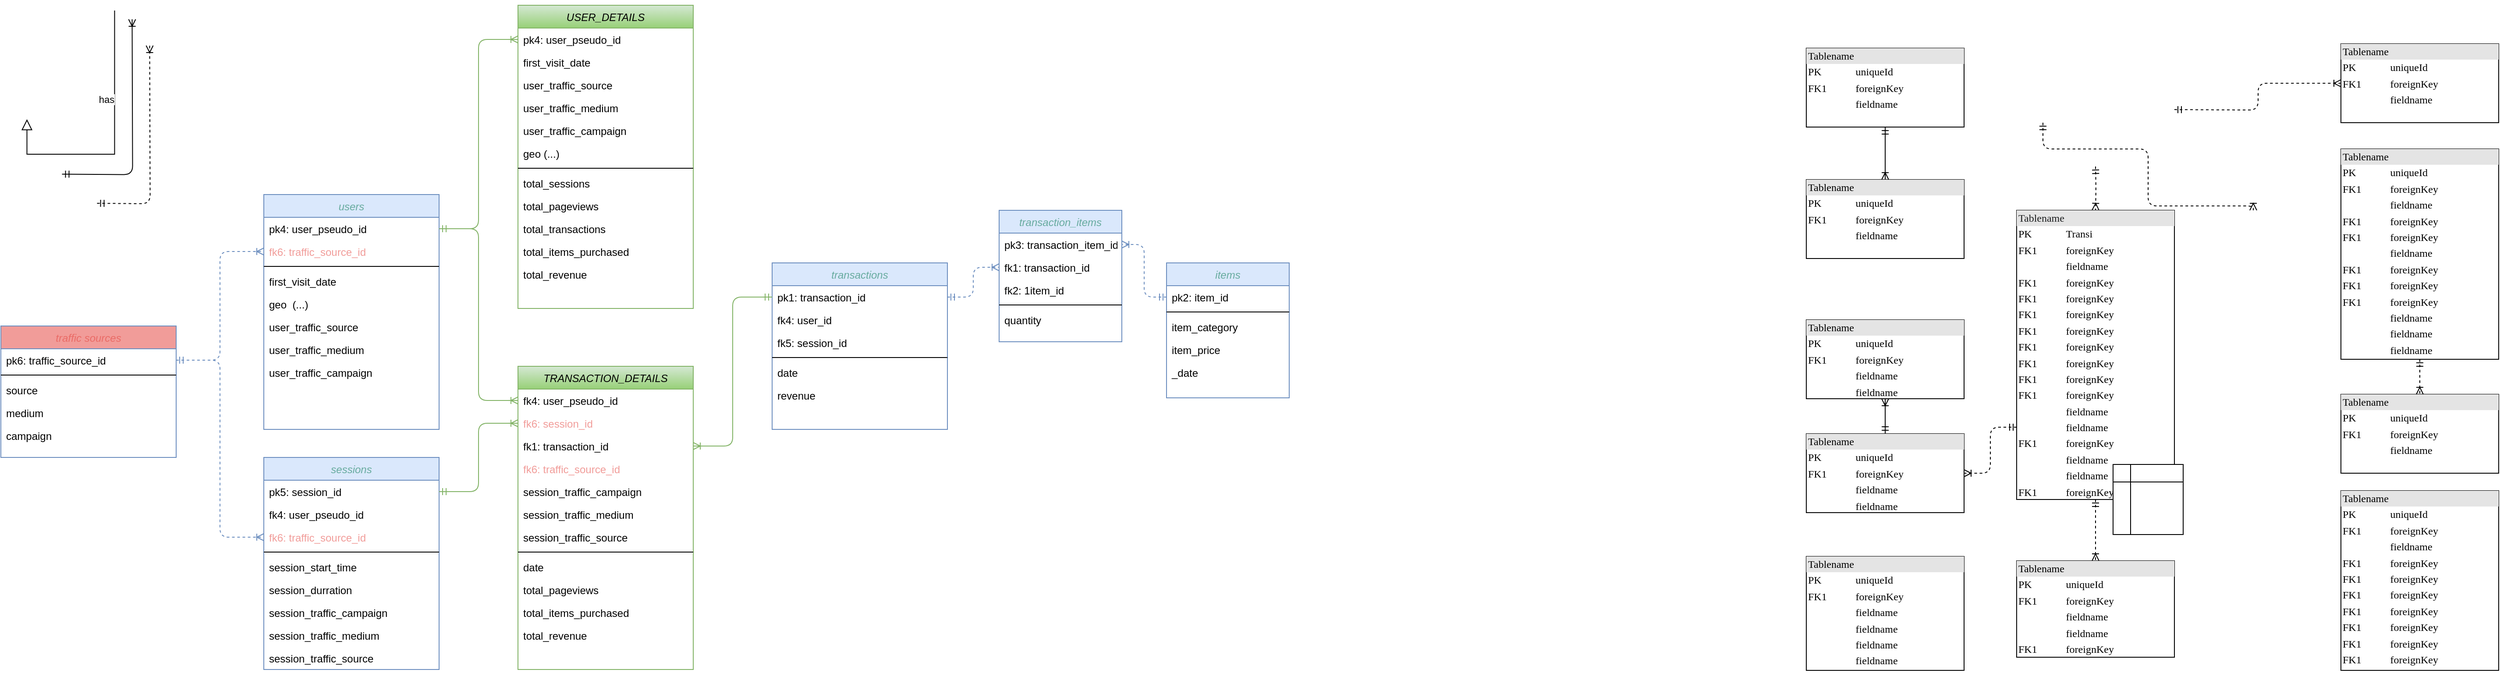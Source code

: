 <mxfile version="22.1.21" type="device">
  <diagram name="Page-1" id="2ca16b54-16f6-2749-3443-fa8db7711227">
    <mxGraphModel dx="3686" dy="1396" grid="1" gridSize="10" guides="1" tooltips="1" connect="1" arrows="1" fold="1" page="1" pageScale="1" pageWidth="1100" pageHeight="850" background="none" math="0" shadow="0">
      <root>
        <mxCell id="0" />
        <mxCell id="1" parent="0" />
        <mxCell id="2ed32ef02a7f4228-1" value="&lt;div style=&quot;box-sizing:border-box;width:100%;background:#e4e4e4;padding:2px;&quot;&gt;Tablename&lt;/div&gt;&lt;table style=&quot;width:100%;font-size:1em;&quot; cellpadding=&quot;2&quot; cellspacing=&quot;0&quot;&gt;&lt;tr&gt;&lt;td&gt;PK&lt;/td&gt;&lt;td&gt;uniqueId&lt;/td&gt;&lt;/tr&gt;&lt;tr&gt;&lt;td&gt;FK1&lt;/td&gt;&lt;td&gt;foreignKey&lt;/td&gt;&lt;/tr&gt;&lt;tr&gt;&lt;td&gt;&lt;/td&gt;&lt;td&gt;fieldname&lt;/td&gt;&lt;/tr&gt;&lt;/table&gt;" style="verticalAlign=top;align=left;overflow=fill;html=1;rounded=0;shadow=0;comic=0;labelBackgroundColor=none;strokeWidth=1;fontFamily=Verdana;fontSize=12" parent="1" vertex="1">
          <mxGeometry x="220" y="95" width="180" height="90" as="geometry" />
        </mxCell>
        <mxCell id="2ed32ef02a7f4228-18" style="edgeStyle=orthogonalEdgeStyle;html=1;entryX=0.5;entryY=0;dashed=1;labelBackgroundColor=none;startArrow=ERmandOne;endArrow=ERoneToMany;fontFamily=Verdana;fontSize=12;align=left;" parent="1" target="2ed32ef02a7f4228-8" edge="1">
          <mxGeometry relative="1" as="geometry">
            <mxPoint x="550" y="230" as="sourcePoint" />
          </mxGeometry>
        </mxCell>
        <mxCell id="2ed32ef02a7f4228-19" style="edgeStyle=orthogonalEdgeStyle;html=1;dashed=1;labelBackgroundColor=none;startArrow=ERmandOne;endArrow=ERoneToMany;fontFamily=Verdana;fontSize=12;align=left;entryX=0;entryY=0.5;" parent="1" edge="1">
          <mxGeometry relative="1" as="geometry">
            <Array as="points">
              <mxPoint x="490" y="210" />
              <mxPoint x="610" y="210" />
              <mxPoint x="610" y="275" />
            </Array>
            <mxPoint x="490.0" y="180" as="sourcePoint" />
            <mxPoint x="730" y="280" as="targetPoint" />
          </mxGeometry>
        </mxCell>
        <mxCell id="2ed32ef02a7f4228-20" style="edgeStyle=orthogonalEdgeStyle;html=1;dashed=1;labelBackgroundColor=none;startArrow=ERmandOne;endArrow=ERoneToMany;fontFamily=Verdana;fontSize=12;align=left;" parent="1" target="2ed32ef02a7f4228-11" edge="1">
          <mxGeometry relative="1" as="geometry">
            <mxPoint x="640" y="165.059" as="sourcePoint" />
          </mxGeometry>
        </mxCell>
        <mxCell id="2ed32ef02a7f4228-16" style="edgeStyle=orthogonalEdgeStyle;html=1;labelBackgroundColor=none;startArrow=ERmandOne;endArrow=ERoneToMany;fontFamily=Verdana;fontSize=12;align=left;" parent="1" source="2ed32ef02a7f4228-3" target="2ed32ef02a7f4228-4" edge="1">
          <mxGeometry relative="1" as="geometry" />
        </mxCell>
        <mxCell id="2ed32ef02a7f4228-22" style="edgeStyle=orthogonalEdgeStyle;html=1;exitX=0;exitY=0.75;entryX=1;entryY=0.5;dashed=1;labelBackgroundColor=none;startArrow=ERmandOne;endArrow=ERoneToMany;fontFamily=Verdana;fontSize=12;align=left;" parent="1" source="2ed32ef02a7f4228-8" target="2ed32ef02a7f4228-3" edge="1">
          <mxGeometry relative="1" as="geometry" />
        </mxCell>
        <mxCell id="2ed32ef02a7f4228-3" value="&lt;div style=&quot;box-sizing: border-box ; width: 100% ; background: #e4e4e4 ; padding: 2px&quot;&gt;Tablename&lt;/div&gt;&lt;table style=&quot;width: 100% ; font-size: 1em&quot; cellpadding=&quot;2&quot; cellspacing=&quot;0&quot;&gt;&lt;tbody&gt;&lt;tr&gt;&lt;td&gt;PK&lt;/td&gt;&lt;td&gt;uniqueId&lt;/td&gt;&lt;/tr&gt;&lt;tr&gt;&lt;td&gt;FK1&lt;/td&gt;&lt;td&gt;foreignKey&lt;/td&gt;&lt;/tr&gt;&lt;tr&gt;&lt;td&gt;&lt;/td&gt;&lt;td&gt;fieldname&lt;/td&gt;&lt;/tr&gt;&lt;tr&gt;&lt;td&gt;&lt;br&gt;&lt;/td&gt;&lt;td&gt;fieldname&lt;br&gt;&lt;/td&gt;&lt;/tr&gt;&lt;/tbody&gt;&lt;/table&gt;" style="verticalAlign=top;align=left;overflow=fill;html=1;rounded=0;shadow=0;comic=0;labelBackgroundColor=none;strokeWidth=1;fontFamily=Verdana;fontSize=12" parent="1" vertex="1">
          <mxGeometry x="220" y="535" width="180" height="90" as="geometry" />
        </mxCell>
        <mxCell id="2ed32ef02a7f4228-4" value="&lt;div style=&quot;box-sizing: border-box ; width: 100% ; background: #e4e4e4 ; padding: 2px&quot;&gt;Tablename&lt;/div&gt;&lt;table style=&quot;width: 100% ; font-size: 1em&quot; cellpadding=&quot;2&quot; cellspacing=&quot;0&quot;&gt;&lt;tbody&gt;&lt;tr&gt;&lt;td&gt;PK&lt;/td&gt;&lt;td&gt;uniqueId&lt;/td&gt;&lt;/tr&gt;&lt;tr&gt;&lt;td&gt;FK1&lt;/td&gt;&lt;td&gt;foreignKey&lt;/td&gt;&lt;/tr&gt;&lt;tr&gt;&lt;td&gt;&lt;/td&gt;&lt;td&gt;fieldname&lt;/td&gt;&lt;/tr&gt;&lt;tr&gt;&lt;td&gt;&lt;br&gt;&lt;/td&gt;&lt;td&gt;fieldname&lt;br&gt;&lt;/td&gt;&lt;/tr&gt;&lt;/tbody&gt;&lt;/table&gt;" style="verticalAlign=top;align=left;overflow=fill;html=1;rounded=0;shadow=0;comic=0;labelBackgroundColor=none;strokeWidth=1;fontFamily=Verdana;fontSize=12" parent="1" vertex="1">
          <mxGeometry x="220" y="405" width="180" height="90" as="geometry" />
        </mxCell>
        <mxCell id="2ed32ef02a7f4228-15" style="edgeStyle=orthogonalEdgeStyle;html=1;labelBackgroundColor=none;startArrow=ERmandOne;endArrow=ERoneToMany;fontFamily=Verdana;fontSize=12;align=left;" parent="1" edge="1">
          <mxGeometry relative="1" as="geometry">
            <mxPoint x="-1770.25" y="238.75" as="sourcePoint" />
            <mxPoint x="-1690.25" y="62" as="targetPoint" />
          </mxGeometry>
        </mxCell>
        <mxCell id="2ed32ef02a7f4228-5" value="&lt;div style=&quot;box-sizing:border-box;width:100%;background:#e4e4e4;padding:2px;&quot;&gt;Tablename&lt;/div&gt;&lt;table style=&quot;width:100%;font-size:1em;&quot; cellpadding=&quot;2&quot; cellspacing=&quot;0&quot;&gt;&lt;tr&gt;&lt;td&gt;PK&lt;/td&gt;&lt;td&gt;uniqueId&lt;/td&gt;&lt;/tr&gt;&lt;tr&gt;&lt;td&gt;FK1&lt;/td&gt;&lt;td&gt;foreignKey&lt;/td&gt;&lt;/tr&gt;&lt;tr&gt;&lt;td&gt;&lt;/td&gt;&lt;td&gt;fieldname&lt;/td&gt;&lt;/tr&gt;&lt;/table&gt;" style="verticalAlign=top;align=left;overflow=fill;html=1;rounded=0;shadow=0;comic=0;labelBackgroundColor=none;strokeWidth=1;fontFamily=Verdana;fontSize=12" parent="1" vertex="1">
          <mxGeometry x="220" y="245" width="180" height="90" as="geometry" />
        </mxCell>
        <mxCell id="2ed32ef02a7f4228-6" value="&lt;div style=&quot;box-sizing: border-box ; width: 100% ; background: #e4e4e4 ; padding: 2px&quot;&gt;Tablename&lt;/div&gt;&lt;table style=&quot;width: 100% ; font-size: 1em&quot; cellpadding=&quot;2&quot; cellspacing=&quot;0&quot;&gt;&lt;tbody&gt;&lt;tr&gt;&lt;td&gt;PK&lt;/td&gt;&lt;td&gt;uniqueId&lt;/td&gt;&lt;/tr&gt;&lt;tr&gt;&lt;td&gt;FK1&lt;/td&gt;&lt;td&gt;foreignKey&lt;/td&gt;&lt;/tr&gt;&lt;tr&gt;&lt;td&gt;&lt;/td&gt;&lt;td&gt;fieldname&lt;/td&gt;&lt;/tr&gt;&lt;tr&gt;&lt;td&gt;FK1&lt;br&gt;&lt;/td&gt;&lt;td&gt;foreignKey&lt;br&gt;&lt;/td&gt;&lt;/tr&gt;&lt;tr&gt;&lt;td&gt;FK1&lt;br&gt;&lt;/td&gt;&lt;td&gt;foreignKey&lt;br&gt;&lt;/td&gt;&lt;/tr&gt;&lt;tr&gt;&lt;td&gt;FK1&lt;br&gt;&lt;/td&gt;&lt;td&gt;foreignKey&lt;br&gt;&lt;/td&gt;&lt;/tr&gt;&lt;tr&gt;&lt;td&gt;FK1&lt;br&gt;&lt;/td&gt;&lt;td&gt;foreignKey&lt;br&gt;&lt;/td&gt;&lt;/tr&gt;&lt;tr&gt;&lt;td&gt;FK1&lt;br&gt;&lt;/td&gt;&lt;td&gt;foreignKey&lt;br&gt;&lt;/td&gt;&lt;/tr&gt;&lt;tr&gt;&lt;td&gt;FK1&lt;br&gt;&lt;/td&gt;&lt;td&gt;foreignKey&lt;br&gt;&lt;/td&gt;&lt;/tr&gt;&lt;tr&gt;&lt;td&gt;FK1&lt;br&gt;&lt;/td&gt;&lt;td&gt;foreignKey&lt;br&gt;&lt;/td&gt;&lt;/tr&gt;&lt;/tbody&gt;&lt;/table&gt;" style="verticalAlign=top;align=left;overflow=fill;html=1;rounded=0;shadow=0;comic=0;labelBackgroundColor=none;strokeWidth=1;fontFamily=Verdana;fontSize=12" parent="1" vertex="1">
          <mxGeometry x="830" y="600" width="180" height="205" as="geometry" />
        </mxCell>
        <mxCell id="2ed32ef02a7f4228-7" value="&lt;div style=&quot;box-sizing: border-box ; width: 100% ; background: #e4e4e4 ; padding: 2px&quot;&gt;Tablename&lt;/div&gt;&lt;table style=&quot;width: 100% ; font-size: 1em&quot; cellpadding=&quot;2&quot; cellspacing=&quot;0&quot;&gt;&lt;tbody&gt;&lt;tr&gt;&lt;td&gt;PK&lt;/td&gt;&lt;td&gt;uniqueId&lt;/td&gt;&lt;/tr&gt;&lt;tr&gt;&lt;td&gt;FK1&lt;/td&gt;&lt;td&gt;foreignKey&lt;/td&gt;&lt;/tr&gt;&lt;tr&gt;&lt;td&gt;&lt;/td&gt;&lt;td&gt;fieldname&lt;/td&gt;&lt;/tr&gt;&lt;tr&gt;&lt;td&gt;&lt;br&gt;&lt;/td&gt;&lt;td&gt;fieldname&lt;br&gt;&lt;/td&gt;&lt;/tr&gt;&lt;tr&gt;&lt;td&gt;FK1&lt;br&gt;&lt;/td&gt;&lt;td&gt;foreignKey&lt;br&gt;&lt;/td&gt;&lt;/tr&gt;&lt;/tbody&gt;&lt;/table&gt;" style="verticalAlign=top;align=left;overflow=fill;html=1;rounded=0;shadow=0;comic=0;labelBackgroundColor=none;strokeWidth=1;fontFamily=Verdana;fontSize=12" parent="1" vertex="1">
          <mxGeometry x="460" y="680" width="180" height="110" as="geometry" />
        </mxCell>
        <mxCell id="2ed32ef02a7f4228-17" style="edgeStyle=orthogonalEdgeStyle;html=1;entryX=0.5;entryY=0;labelBackgroundColor=none;startArrow=ERmandOne;endArrow=ERoneToMany;fontFamily=Verdana;fontSize=12;align=left;dashed=1;" parent="1" source="2ed32ef02a7f4228-8" target="2ed32ef02a7f4228-7" edge="1">
          <mxGeometry relative="1" as="geometry" />
        </mxCell>
        <mxCell id="2ed32ef02a7f4228-8" value="&lt;div style=&quot;box-sizing: border-box ; width: 100% ; background: #e4e4e4 ; padding: 2px&quot;&gt;&lt;font color=&quot;#1b1d1e&quot;&gt;Tablename&lt;/font&gt;&lt;/div&gt;&lt;table style=&quot;width: 100% ; font-size: 1em&quot; cellpadding=&quot;2&quot; cellspacing=&quot;0&quot;&gt;&lt;tbody&gt;&lt;tr&gt;&lt;td&gt;PK&lt;/td&gt;&lt;td&gt;Transi&lt;/td&gt;&lt;/tr&gt;&lt;tr&gt;&lt;td&gt;FK1&lt;/td&gt;&lt;td&gt;foreignKey&lt;/td&gt;&lt;/tr&gt;&lt;tr&gt;&lt;td&gt;&lt;/td&gt;&lt;td&gt;fieldname&lt;/td&gt;&lt;/tr&gt;&lt;tr&gt;&lt;td&gt;FK1&lt;br&gt;&lt;/td&gt;&lt;td&gt;foreignKey&lt;br&gt;&lt;/td&gt;&lt;/tr&gt;&lt;tr&gt;&lt;td&gt;FK1&lt;br&gt;&lt;/td&gt;&lt;td&gt;foreignKey&lt;br&gt;&lt;/td&gt;&lt;/tr&gt;&lt;tr&gt;&lt;td&gt;FK1&lt;br&gt;&lt;/td&gt;&lt;td&gt;foreignKey&lt;br&gt;&lt;/td&gt;&lt;/tr&gt;&lt;tr&gt;&lt;td&gt;FK1&lt;br&gt;&lt;/td&gt;&lt;td&gt;foreignKey&lt;br&gt;&lt;/td&gt;&lt;/tr&gt;&lt;tr&gt;&lt;td&gt;FK1&lt;br&gt;&lt;/td&gt;&lt;td&gt;foreignKey&lt;br&gt;&lt;/td&gt;&lt;/tr&gt;&lt;tr&gt;&lt;td&gt;FK1&lt;br&gt;&lt;/td&gt;&lt;td&gt;foreignKey&lt;br&gt;&lt;/td&gt;&lt;/tr&gt;&lt;tr&gt;&lt;td&gt;FK1&lt;br&gt;&lt;/td&gt;&lt;td&gt;foreignKey&lt;br&gt;&lt;/td&gt;&lt;/tr&gt;&lt;tr&gt;&lt;td&gt;FK1&lt;br&gt;&lt;/td&gt;&lt;td&gt;foreignKey&lt;br&gt;&lt;/td&gt;&lt;/tr&gt;&lt;tr&gt;&lt;td&gt;&lt;br&gt;&lt;/td&gt;&lt;td&gt;fieldname&lt;br&gt;&lt;/td&gt;&lt;/tr&gt;&lt;tr&gt;&lt;td&gt;&lt;br&gt;&lt;/td&gt;&lt;td&gt;fieldname&lt;br&gt;&lt;/td&gt;&lt;/tr&gt;&lt;tr&gt;&lt;td&gt;FK1&lt;br&gt;&lt;/td&gt;&lt;td&gt;foreignKey&lt;br&gt;&lt;/td&gt;&lt;/tr&gt;&lt;tr&gt;&lt;td&gt;&lt;br&gt;&lt;/td&gt;&lt;td&gt;fieldname&lt;br&gt;&lt;/td&gt;&lt;/tr&gt;&lt;tr&gt;&lt;td&gt;&lt;br&gt;&lt;/td&gt;&lt;td&gt;fieldname&lt;br&gt;&lt;/td&gt;&lt;/tr&gt;&lt;tr&gt;&lt;td&gt;FK1&lt;br&gt;&lt;/td&gt;&lt;td&gt;foreignKey&lt;br&gt;&lt;/td&gt;&lt;/tr&gt;&lt;/tbody&gt;&lt;/table&gt;" style="verticalAlign=top;align=left;overflow=fill;html=1;rounded=0;shadow=0;comic=0;labelBackgroundColor=none;strokeWidth=1;fontFamily=Verdana;fontSize=12" parent="1" vertex="1">
          <mxGeometry x="460" y="280" width="180" height="330" as="geometry" />
        </mxCell>
        <mxCell id="2ed32ef02a7f4228-9" value="&lt;div style=&quot;box-sizing:border-box;width:100%;background:#e4e4e4;padding:2px;&quot;&gt;Tablename&lt;/div&gt;&lt;table style=&quot;width:100%;font-size:1em;&quot; cellpadding=&quot;2&quot; cellspacing=&quot;0&quot;&gt;&lt;tr&gt;&lt;td&gt;PK&lt;/td&gt;&lt;td&gt;uniqueId&lt;/td&gt;&lt;/tr&gt;&lt;tr&gt;&lt;td&gt;FK1&lt;/td&gt;&lt;td&gt;foreignKey&lt;/td&gt;&lt;/tr&gt;&lt;tr&gt;&lt;td&gt;&lt;/td&gt;&lt;td&gt;fieldname&lt;/td&gt;&lt;/tr&gt;&lt;/table&gt;" style="verticalAlign=top;align=left;overflow=fill;html=1;rounded=0;shadow=0;comic=0;labelBackgroundColor=none;strokeWidth=1;fontFamily=Verdana;fontSize=12" parent="1" vertex="1">
          <mxGeometry x="830" y="490" width="180" height="90" as="geometry" />
        </mxCell>
        <mxCell id="2ed32ef02a7f4228-21" style="edgeStyle=orthogonalEdgeStyle;html=1;entryX=0.5;entryY=0;dashed=1;labelBackgroundColor=none;startArrow=ERmandOne;endArrow=ERoneToMany;fontFamily=Verdana;fontSize=12;align=left;" parent="1" source="2ed32ef02a7f4228-10" target="2ed32ef02a7f4228-9" edge="1">
          <mxGeometry relative="1" as="geometry" />
        </mxCell>
        <mxCell id="2ed32ef02a7f4228-10" value="&lt;div style=&quot;box-sizing: border-box ; width: 100% ; background: #e4e4e4 ; padding: 2px&quot;&gt;Tablename&lt;/div&gt;&lt;table style=&quot;width: 100% ; font-size: 1em&quot; cellpadding=&quot;2&quot; cellspacing=&quot;0&quot;&gt;&lt;tbody&gt;&lt;tr&gt;&lt;td&gt;PK&lt;/td&gt;&lt;td&gt;uniqueId&lt;/td&gt;&lt;/tr&gt;&lt;tr&gt;&lt;td&gt;FK1&lt;/td&gt;&lt;td&gt;foreignKey&lt;/td&gt;&lt;/tr&gt;&lt;tr&gt;&lt;td&gt;&lt;/td&gt;&lt;td&gt;fieldname&lt;/td&gt;&lt;/tr&gt;&lt;tr&gt;&lt;td&gt;FK1&lt;br&gt;&lt;/td&gt;&lt;td&gt;foreignKey&lt;br&gt;&lt;/td&gt;&lt;/tr&gt;&lt;tr&gt;&lt;td&gt;FK1&lt;br&gt;&lt;/td&gt;&lt;td&gt;foreignKey&lt;br&gt;&lt;/td&gt;&lt;/tr&gt;&lt;tr&gt;&lt;td&gt;&lt;br&gt;&lt;/td&gt;&lt;td&gt;fieldname&lt;br&gt;&lt;/td&gt;&lt;/tr&gt;&lt;tr&gt;&lt;td&gt;FK1&lt;br&gt;&lt;/td&gt;&lt;td&gt;foreignKey&lt;br&gt;&lt;/td&gt;&lt;/tr&gt;&lt;tr&gt;&lt;td&gt;FK1&lt;br&gt;&lt;/td&gt;&lt;td&gt;foreignKey&lt;br&gt;&lt;/td&gt;&lt;/tr&gt;&lt;tr&gt;&lt;td&gt;FK1&lt;br&gt;&lt;/td&gt;&lt;td&gt;foreignKey&lt;br&gt;&lt;/td&gt;&lt;/tr&gt;&lt;tr&gt;&lt;td&gt;&lt;br&gt;&lt;/td&gt;&lt;td&gt;fieldname&lt;br&gt;&lt;/td&gt;&lt;/tr&gt;&lt;tr&gt;&lt;td&gt;&lt;br&gt;&lt;/td&gt;&lt;td&gt;fieldname&lt;br&gt;&lt;/td&gt;&lt;/tr&gt;&lt;tr&gt;&lt;td&gt;&lt;br&gt;&lt;/td&gt;&lt;td&gt;fieldname&lt;br&gt;&lt;/td&gt;&lt;/tr&gt;&lt;/tbody&gt;&lt;/table&gt;" style="verticalAlign=top;align=left;overflow=fill;html=1;rounded=0;shadow=0;comic=0;labelBackgroundColor=none;strokeWidth=1;fontFamily=Verdana;fontSize=12" parent="1" vertex="1">
          <mxGeometry x="830" y="210" width="180" height="240" as="geometry" />
        </mxCell>
        <mxCell id="2ed32ef02a7f4228-11" value="&lt;div style=&quot;box-sizing:border-box;width:100%;background:#e4e4e4;padding:2px;&quot;&gt;Tablename&lt;/div&gt;&lt;table style=&quot;width:100%;font-size:1em;&quot; cellpadding=&quot;2&quot; cellspacing=&quot;0&quot;&gt;&lt;tr&gt;&lt;td&gt;PK&lt;/td&gt;&lt;td&gt;uniqueId&lt;/td&gt;&lt;/tr&gt;&lt;tr&gt;&lt;td&gt;FK1&lt;/td&gt;&lt;td&gt;foreignKey&lt;/td&gt;&lt;/tr&gt;&lt;tr&gt;&lt;td&gt;&lt;/td&gt;&lt;td&gt;fieldname&lt;/td&gt;&lt;/tr&gt;&lt;/table&gt;" style="verticalAlign=top;align=left;overflow=fill;html=1;rounded=0;shadow=0;comic=0;labelBackgroundColor=none;strokeWidth=1;fontFamily=Verdana;fontSize=12" parent="1" vertex="1">
          <mxGeometry x="830" y="90" width="180" height="90" as="geometry" />
        </mxCell>
        <mxCell id="2ed32ef02a7f4228-12" value="&lt;div style=&quot;box-sizing: border-box ; width: 100% ; background: #e4e4e4 ; padding: 2px&quot;&gt;Tablename&lt;/div&gt;&lt;table style=&quot;width: 100% ; font-size: 1em&quot; cellpadding=&quot;2&quot; cellspacing=&quot;0&quot;&gt;&lt;tbody&gt;&lt;tr&gt;&lt;td&gt;PK&lt;/td&gt;&lt;td&gt;uniqueId&lt;/td&gt;&lt;/tr&gt;&lt;tr&gt;&lt;td&gt;FK1&lt;/td&gt;&lt;td&gt;foreignKey&lt;/td&gt;&lt;/tr&gt;&lt;tr&gt;&lt;td&gt;&lt;/td&gt;&lt;td&gt;fieldname&lt;/td&gt;&lt;/tr&gt;&lt;tr&gt;&lt;td&gt;&lt;br&gt;&lt;/td&gt;&lt;td&gt;fieldname&lt;br&gt;&lt;/td&gt;&lt;/tr&gt;&lt;tr&gt;&lt;td&gt;&lt;br&gt;&lt;/td&gt;&lt;td&gt;fieldname&lt;br&gt;&lt;/td&gt;&lt;/tr&gt;&lt;tr&gt;&lt;td&gt;&lt;br&gt;&lt;/td&gt;&lt;td&gt;fieldname&lt;br&gt;&lt;/td&gt;&lt;/tr&gt;&lt;/tbody&gt;&lt;/table&gt;" style="verticalAlign=top;align=left;overflow=fill;html=1;rounded=0;shadow=0;comic=0;labelBackgroundColor=none;strokeWidth=1;fontFamily=Verdana;fontSize=12" parent="1" vertex="1">
          <mxGeometry x="220" y="675" width="180" height="130" as="geometry" />
        </mxCell>
        <mxCell id="2ed32ef02a7f4228-13" value="" style="edgeStyle=orthogonalEdgeStyle;html=1;endArrow=ERoneToMany;startArrow=ERmandOne;labelBackgroundColor=none;fontFamily=Verdana;fontSize=12;align=left;exitX=0.5;exitY=1;entryX=0.5;entryY=0;" parent="1" source="2ed32ef02a7f4228-1" target="2ed32ef02a7f4228-5" edge="1">
          <mxGeometry width="100" height="100" relative="1" as="geometry">
            <mxPoint x="460" y="365" as="sourcePoint" />
            <mxPoint x="560" y="265" as="targetPoint" />
          </mxGeometry>
        </mxCell>
        <mxCell id="qNP00E87EEry-a0WRlY6-1" value="" style="shape=internalStorage;whiteSpace=wrap;html=1;backgroundOutline=1;" vertex="1" parent="1">
          <mxGeometry x="570" y="570" width="80" height="80" as="geometry" />
        </mxCell>
        <mxCell id="qNP00E87EEry-a0WRlY6-2" value="transactions" style="swimlane;fontStyle=2;align=center;verticalAlign=top;childLayout=stackLayout;horizontal=1;startSize=26;horizontalStack=0;resizeParent=1;resizeLast=0;collapsible=1;marginBottom=0;rounded=0;shadow=0;strokeWidth=1;fillColor=#dae8fc;strokeColor=#6c8ebf;fontColor=#67AB9F;" vertex="1" parent="1">
          <mxGeometry x="-960" y="340" width="200" height="190" as="geometry">
            <mxRectangle x="230" y="140" width="160" height="26" as="alternateBounds" />
          </mxGeometry>
        </mxCell>
        <mxCell id="qNP00E87EEry-a0WRlY6-3" value="pk1: transaction_id" style="text;align=left;verticalAlign=top;spacingLeft=4;spacingRight=4;overflow=hidden;rotatable=0;points=[[0,0.5],[1,0.5]];portConstraint=eastwest;" vertex="1" parent="qNP00E87EEry-a0WRlY6-2">
          <mxGeometry y="26" width="200" height="26" as="geometry" />
        </mxCell>
        <mxCell id="qNP00E87EEry-a0WRlY6-4" value="fk4: user_id" style="text;align=left;verticalAlign=top;spacingLeft=4;spacingRight=4;overflow=hidden;rotatable=0;points=[[0,0.5],[1,0.5]];portConstraint=eastwest;rounded=0;shadow=0;html=0;" vertex="1" parent="qNP00E87EEry-a0WRlY6-2">
          <mxGeometry y="52" width="200" height="26" as="geometry" />
        </mxCell>
        <mxCell id="qNP00E87EEry-a0WRlY6-12" value="fk5: session_id" style="text;align=left;verticalAlign=top;spacingLeft=4;spacingRight=4;overflow=hidden;rotatable=0;points=[[0,0.5],[1,0.5]];portConstraint=eastwest;rounded=0;shadow=0;html=0;" vertex="1" parent="qNP00E87EEry-a0WRlY6-2">
          <mxGeometry y="78" width="200" height="26" as="geometry" />
        </mxCell>
        <mxCell id="qNP00E87EEry-a0WRlY6-5" value="" style="line;html=1;strokeWidth=1;align=left;verticalAlign=middle;spacingTop=-1;spacingLeft=3;spacingRight=3;rotatable=0;labelPosition=right;points=[];portConstraint=eastwest;" vertex="1" parent="qNP00E87EEry-a0WRlY6-2">
          <mxGeometry y="104" width="200" height="8" as="geometry" />
        </mxCell>
        <mxCell id="qNP00E87EEry-a0WRlY6-6" value="date" style="text;align=left;verticalAlign=top;spacingLeft=4;spacingRight=4;overflow=hidden;rotatable=0;points=[[0,0.5],[1,0.5]];portConstraint=eastwest;" vertex="1" parent="qNP00E87EEry-a0WRlY6-2">
          <mxGeometry y="112" width="200" height="26" as="geometry" />
        </mxCell>
        <mxCell id="qNP00E87EEry-a0WRlY6-11" value="revenue" style="text;align=left;verticalAlign=top;spacingLeft=4;spacingRight=4;overflow=hidden;rotatable=0;points=[[0,0.5],[1,0.5]];portConstraint=eastwest;rounded=0;shadow=0;html=0;" vertex="1" parent="qNP00E87EEry-a0WRlY6-2">
          <mxGeometry y="138" width="200" height="26" as="geometry" />
        </mxCell>
        <mxCell id="qNP00E87EEry-a0WRlY6-13" value="items" style="swimlane;fontStyle=2;align=center;verticalAlign=top;childLayout=stackLayout;horizontal=1;startSize=26;horizontalStack=0;resizeParent=1;resizeLast=0;collapsible=1;marginBottom=0;rounded=0;shadow=0;strokeWidth=1;fillColor=#dae8fc;strokeColor=#6c8ebf;fontColor=#67AB9F;" vertex="1" parent="1">
          <mxGeometry x="-510" y="340" width="140" height="154" as="geometry">
            <mxRectangle x="230" y="140" width="160" height="26" as="alternateBounds" />
          </mxGeometry>
        </mxCell>
        <mxCell id="qNP00E87EEry-a0WRlY6-14" value="pk2: item_id" style="text;align=left;verticalAlign=top;spacingLeft=4;spacingRight=4;overflow=hidden;rotatable=0;points=[[0,0.5],[1,0.5]];portConstraint=eastwest;" vertex="1" parent="qNP00E87EEry-a0WRlY6-13">
          <mxGeometry y="26" width="140" height="26" as="geometry" />
        </mxCell>
        <mxCell id="qNP00E87EEry-a0WRlY6-17" value="" style="line;html=1;strokeWidth=1;align=left;verticalAlign=middle;spacingTop=-1;spacingLeft=3;spacingRight=3;rotatable=0;labelPosition=right;points=[];portConstraint=eastwest;" vertex="1" parent="qNP00E87EEry-a0WRlY6-13">
          <mxGeometry y="52" width="140" height="8" as="geometry" />
        </mxCell>
        <mxCell id="qNP00E87EEry-a0WRlY6-18" value="item_category" style="text;align=left;verticalAlign=top;spacingLeft=4;spacingRight=4;overflow=hidden;rotatable=0;points=[[0,0.5],[1,0.5]];portConstraint=eastwest;" vertex="1" parent="qNP00E87EEry-a0WRlY6-13">
          <mxGeometry y="60" width="140" height="26" as="geometry" />
        </mxCell>
        <mxCell id="qNP00E87EEry-a0WRlY6-19" value="item_price" style="text;align=left;verticalAlign=top;spacingLeft=4;spacingRight=4;overflow=hidden;rotatable=0;points=[[0,0.5],[1,0.5]];portConstraint=eastwest;rounded=0;shadow=0;html=0;" vertex="1" parent="qNP00E87EEry-a0WRlY6-13">
          <mxGeometry y="86" width="140" height="26" as="geometry" />
        </mxCell>
        <mxCell id="qNP00E87EEry-a0WRlY6-20" value="_date" style="text;align=left;verticalAlign=top;spacingLeft=4;spacingRight=4;overflow=hidden;rotatable=0;points=[[0,0.5],[1,0.5]];portConstraint=eastwest;rounded=0;shadow=0;html=0;" vertex="1" parent="qNP00E87EEry-a0WRlY6-13">
          <mxGeometry y="112" width="140" height="26" as="geometry" />
        </mxCell>
        <mxCell id="qNP00E87EEry-a0WRlY6-21" value="transaction_items" style="swimlane;fontStyle=2;align=center;verticalAlign=top;childLayout=stackLayout;horizontal=1;startSize=26;horizontalStack=0;resizeParent=1;resizeLast=0;collapsible=1;marginBottom=0;rounded=0;shadow=0;strokeWidth=1;fillColor=#dae8fc;strokeColor=#6c8ebf;fontColor=#67AB9F;" vertex="1" parent="1">
          <mxGeometry x="-701" y="280" width="140" height="150" as="geometry">
            <mxRectangle x="230" y="140" width="160" height="26" as="alternateBounds" />
          </mxGeometry>
        </mxCell>
        <mxCell id="qNP00E87EEry-a0WRlY6-22" value="pk3: transaction_item_id" style="text;align=left;verticalAlign=top;spacingLeft=4;spacingRight=4;overflow=hidden;rotatable=0;points=[[0,0.5],[1,0.5]];portConstraint=eastwest;" vertex="1" parent="qNP00E87EEry-a0WRlY6-21">
          <mxGeometry y="26" width="140" height="26" as="geometry" />
        </mxCell>
        <mxCell id="qNP00E87EEry-a0WRlY6-27" value="fk1: transaction_id" style="text;align=left;verticalAlign=top;spacingLeft=4;spacingRight=4;overflow=hidden;rotatable=0;points=[[0,0.5],[1,0.5]];portConstraint=eastwest;" vertex="1" parent="qNP00E87EEry-a0WRlY6-21">
          <mxGeometry y="52" width="140" height="26" as="geometry" />
        </mxCell>
        <mxCell id="qNP00E87EEry-a0WRlY6-25" value="fk2: 1item_id" style="text;align=left;verticalAlign=top;spacingLeft=4;spacingRight=4;overflow=hidden;rotatable=0;points=[[0,0.5],[1,0.5]];portConstraint=eastwest;rounded=0;shadow=0;html=0;" vertex="1" parent="qNP00E87EEry-a0WRlY6-21">
          <mxGeometry y="78" width="140" height="26" as="geometry" />
        </mxCell>
        <mxCell id="qNP00E87EEry-a0WRlY6-23" value="" style="line;html=1;strokeWidth=1;align=left;verticalAlign=middle;spacingTop=-1;spacingLeft=3;spacingRight=3;rotatable=0;labelPosition=right;points=[];portConstraint=eastwest;" vertex="1" parent="qNP00E87EEry-a0WRlY6-21">
          <mxGeometry y="104" width="140" height="8" as="geometry" />
        </mxCell>
        <mxCell id="qNP00E87EEry-a0WRlY6-26" value="quantity" style="text;align=left;verticalAlign=top;spacingLeft=4;spacingRight=4;overflow=hidden;rotatable=0;points=[[0,0.5],[1,0.5]];portConstraint=eastwest;rounded=0;shadow=0;html=0;" vertex="1" parent="qNP00E87EEry-a0WRlY6-21">
          <mxGeometry y="112" width="140" height="26" as="geometry" />
        </mxCell>
        <mxCell id="qNP00E87EEry-a0WRlY6-28" value="sessions" style="swimlane;fontStyle=2;align=center;verticalAlign=top;childLayout=stackLayout;horizontal=1;startSize=26;horizontalStack=0;resizeParent=1;resizeLast=0;collapsible=1;marginBottom=0;rounded=0;shadow=0;strokeWidth=1;fillColor=#dae8fc;strokeColor=#6c8ebf;fontColor=#67AB9F;" vertex="1" parent="1">
          <mxGeometry x="-1540" y="562" width="200" height="242" as="geometry">
            <mxRectangle x="230" y="140" width="160" height="26" as="alternateBounds" />
          </mxGeometry>
        </mxCell>
        <mxCell id="qNP00E87EEry-a0WRlY6-29" value="pk5: session_id" style="text;align=left;verticalAlign=top;spacingLeft=4;spacingRight=4;overflow=hidden;rotatable=0;points=[[0,0.5],[1,0.5]];portConstraint=eastwest;" vertex="1" parent="qNP00E87EEry-a0WRlY6-28">
          <mxGeometry y="26" width="200" height="26" as="geometry" />
        </mxCell>
        <mxCell id="qNP00E87EEry-a0WRlY6-31" value="fk4: user_pseudo_id" style="text;align=left;verticalAlign=top;spacingLeft=4;spacingRight=4;overflow=hidden;rotatable=0;points=[[0,0.5],[1,0.5]];portConstraint=eastwest;" vertex="1" parent="qNP00E87EEry-a0WRlY6-28">
          <mxGeometry y="52" width="200" height="26" as="geometry" />
        </mxCell>
        <mxCell id="qNP00E87EEry-a0WRlY6-94" value="fk6: traffic_source_id" style="text;align=left;verticalAlign=top;spacingLeft=4;spacingRight=4;overflow=hidden;rotatable=0;points=[[0,0.5],[1,0.5]];portConstraint=eastwest;fontColor=#F19C99;" vertex="1" parent="qNP00E87EEry-a0WRlY6-28">
          <mxGeometry y="78" width="200" height="26" as="geometry" />
        </mxCell>
        <mxCell id="qNP00E87EEry-a0WRlY6-30" value="" style="line;html=1;strokeWidth=1;align=left;verticalAlign=middle;spacingTop=-1;spacingLeft=3;spacingRight=3;rotatable=0;labelPosition=right;points=[];portConstraint=eastwest;" vertex="1" parent="qNP00E87EEry-a0WRlY6-28">
          <mxGeometry y="104" width="200" height="8" as="geometry" />
        </mxCell>
        <mxCell id="qNP00E87EEry-a0WRlY6-32" value="session_start_time" style="text;align=left;verticalAlign=top;spacingLeft=4;spacingRight=4;overflow=hidden;rotatable=0;points=[[0,0.5],[1,0.5]];portConstraint=eastwest;rounded=0;shadow=0;html=0;" vertex="1" parent="qNP00E87EEry-a0WRlY6-28">
          <mxGeometry y="112" width="200" height="26" as="geometry" />
        </mxCell>
        <mxCell id="qNP00E87EEry-a0WRlY6-43" value="session_durration" style="text;align=left;verticalAlign=top;spacingLeft=4;spacingRight=4;overflow=hidden;rotatable=0;points=[[0,0.5],[1,0.5]];portConstraint=eastwest;rounded=0;shadow=0;html=0;" vertex="1" parent="qNP00E87EEry-a0WRlY6-28">
          <mxGeometry y="138" width="200" height="26" as="geometry" />
        </mxCell>
        <mxCell id="qNP00E87EEry-a0WRlY6-91" value="session_traffic_campaign" style="text;align=left;verticalAlign=top;spacingLeft=4;spacingRight=4;overflow=hidden;rotatable=0;points=[[0,0.5],[1,0.5]];portConstraint=eastwest;rounded=0;shadow=0;html=0;" vertex="1" parent="qNP00E87EEry-a0WRlY6-28">
          <mxGeometry y="164" width="200" height="26" as="geometry" />
        </mxCell>
        <mxCell id="qNP00E87EEry-a0WRlY6-92" value="session_traffic_medium" style="text;align=left;verticalAlign=top;spacingLeft=4;spacingRight=4;overflow=hidden;rotatable=0;points=[[0,0.5],[1,0.5]];portConstraint=eastwest;rounded=0;shadow=0;html=0;" vertex="1" parent="qNP00E87EEry-a0WRlY6-28">
          <mxGeometry y="190" width="200" height="26" as="geometry" />
        </mxCell>
        <mxCell id="qNP00E87EEry-a0WRlY6-93" value="session_traffic_source" style="text;align=left;verticalAlign=top;spacingLeft=4;spacingRight=4;overflow=hidden;rotatable=0;points=[[0,0.5],[1,0.5]];portConstraint=eastwest;rounded=0;shadow=0;html=0;" vertex="1" parent="qNP00E87EEry-a0WRlY6-28">
          <mxGeometry y="216" width="200" height="26" as="geometry" />
        </mxCell>
        <mxCell id="qNP00E87EEry-a0WRlY6-34" value="users" style="swimlane;fontStyle=2;align=center;verticalAlign=top;childLayout=stackLayout;horizontal=1;startSize=26;horizontalStack=0;resizeParent=1;resizeLast=0;collapsible=1;marginBottom=0;rounded=0;shadow=0;strokeWidth=1;fillColor=#dae8fc;strokeColor=#6c8ebf;fontColor=#67AB9F;" vertex="1" parent="1">
          <mxGeometry x="-1540" y="262" width="200" height="268" as="geometry">
            <mxRectangle x="230" y="140" width="160" height="26" as="alternateBounds" />
          </mxGeometry>
        </mxCell>
        <mxCell id="qNP00E87EEry-a0WRlY6-35" value="pk4: user_pseudo_id" style="text;align=left;verticalAlign=top;spacingLeft=4;spacingRight=4;overflow=hidden;rotatable=0;points=[[0,0.5],[1,0.5]];portConstraint=eastwest;" vertex="1" parent="qNP00E87EEry-a0WRlY6-34">
          <mxGeometry y="26" width="200" height="26" as="geometry" />
        </mxCell>
        <mxCell id="qNP00E87EEry-a0WRlY6-56" value="fk6: traffic_source_id" style="text;align=left;verticalAlign=top;spacingLeft=4;spacingRight=4;overflow=hidden;rotatable=0;points=[[0,0.5],[1,0.5]];portConstraint=eastwest;fontColor=#F19C99;" vertex="1" parent="qNP00E87EEry-a0WRlY6-34">
          <mxGeometry y="52" width="200" height="26" as="geometry" />
        </mxCell>
        <mxCell id="qNP00E87EEry-a0WRlY6-36" value="" style="line;html=1;strokeWidth=1;align=left;verticalAlign=middle;spacingTop=-1;spacingLeft=3;spacingRight=3;rotatable=0;labelPosition=right;points=[];portConstraint=eastwest;" vertex="1" parent="qNP00E87EEry-a0WRlY6-34">
          <mxGeometry y="78" width="200" height="8" as="geometry" />
        </mxCell>
        <mxCell id="qNP00E87EEry-a0WRlY6-37" value="first_visit_date" style="text;align=left;verticalAlign=top;spacingLeft=4;spacingRight=4;overflow=hidden;rotatable=0;points=[[0,0.5],[1,0.5]];portConstraint=eastwest;" vertex="1" parent="qNP00E87EEry-a0WRlY6-34">
          <mxGeometry y="86" width="200" height="26" as="geometry" />
        </mxCell>
        <mxCell id="qNP00E87EEry-a0WRlY6-38" value="geo  (...)" style="text;align=left;verticalAlign=top;spacingLeft=4;spacingRight=4;overflow=hidden;rotatable=0;points=[[0,0.5],[1,0.5]];portConstraint=eastwest;rounded=0;shadow=0;html=0;" vertex="1" parent="qNP00E87EEry-a0WRlY6-34">
          <mxGeometry y="112" width="200" height="26" as="geometry" />
        </mxCell>
        <mxCell id="qNP00E87EEry-a0WRlY6-39" value="user_traffic_source" style="text;align=left;verticalAlign=top;spacingLeft=4;spacingRight=4;overflow=hidden;rotatable=0;points=[[0,0.5],[1,0.5]];portConstraint=eastwest;rounded=0;shadow=0;html=0;" vertex="1" parent="qNP00E87EEry-a0WRlY6-34">
          <mxGeometry y="138" width="200" height="26" as="geometry" />
        </mxCell>
        <mxCell id="qNP00E87EEry-a0WRlY6-41" value="user_traffic_medium" style="text;align=left;verticalAlign=top;spacingLeft=4;spacingRight=4;overflow=hidden;rotatable=0;points=[[0,0.5],[1,0.5]];portConstraint=eastwest;rounded=0;shadow=0;html=0;" vertex="1" parent="qNP00E87EEry-a0WRlY6-34">
          <mxGeometry y="164" width="200" height="26" as="geometry" />
        </mxCell>
        <mxCell id="qNP00E87EEry-a0WRlY6-42" value="user_traffic_campaign" style="text;align=left;verticalAlign=top;spacingLeft=4;spacingRight=4;overflow=hidden;rotatable=0;points=[[0,0.5],[1,0.5]];portConstraint=eastwest;rounded=0;shadow=0;html=0;" vertex="1" parent="qNP00E87EEry-a0WRlY6-34">
          <mxGeometry y="190" width="200" height="26" as="geometry" />
        </mxCell>
        <mxCell id="qNP00E87EEry-a0WRlY6-46" value="traffic sources" style="swimlane;fontStyle=2;align=center;verticalAlign=top;childLayout=stackLayout;horizontal=1;startSize=26;horizontalStack=0;resizeParent=1;resizeLast=0;collapsible=1;marginBottom=0;rounded=0;shadow=0;strokeWidth=1;fillColor=#F19C99;strokeColor=#6c8ebf;fontColor=#EA6B66;" vertex="1" parent="1">
          <mxGeometry x="-1840" y="412" width="200" height="150" as="geometry">
            <mxRectangle x="230" y="140" width="160" height="26" as="alternateBounds" />
          </mxGeometry>
        </mxCell>
        <mxCell id="qNP00E87EEry-a0WRlY6-47" value="pk6: traffic_source_id" style="text;align=left;verticalAlign=top;spacingLeft=4;spacingRight=4;overflow=hidden;rotatable=0;points=[[0,0.5],[1,0.5]];portConstraint=eastwest;" vertex="1" parent="qNP00E87EEry-a0WRlY6-46">
          <mxGeometry y="26" width="200" height="26" as="geometry" />
        </mxCell>
        <mxCell id="qNP00E87EEry-a0WRlY6-49" value="" style="line;html=1;strokeWidth=1;align=left;verticalAlign=middle;spacingTop=-1;spacingLeft=3;spacingRight=3;rotatable=0;labelPosition=right;points=[];portConstraint=eastwest;" vertex="1" parent="qNP00E87EEry-a0WRlY6-46">
          <mxGeometry y="52" width="200" height="8" as="geometry" />
        </mxCell>
        <mxCell id="qNP00E87EEry-a0WRlY6-50" value="source" style="text;align=left;verticalAlign=top;spacingLeft=4;spacingRight=4;overflow=hidden;rotatable=0;points=[[0,0.5],[1,0.5]];portConstraint=eastwest;rounded=0;shadow=0;html=0;" vertex="1" parent="qNP00E87EEry-a0WRlY6-46">
          <mxGeometry y="60" width="200" height="26" as="geometry" />
        </mxCell>
        <mxCell id="qNP00E87EEry-a0WRlY6-51" value="medium" style="text;align=left;verticalAlign=top;spacingLeft=4;spacingRight=4;overflow=hidden;rotatable=0;points=[[0,0.5],[1,0.5]];portConstraint=eastwest;rounded=0;shadow=0;html=0;" vertex="1" parent="qNP00E87EEry-a0WRlY6-46">
          <mxGeometry y="86" width="200" height="26" as="geometry" />
        </mxCell>
        <mxCell id="qNP00E87EEry-a0WRlY6-52" value="campaign" style="text;align=left;verticalAlign=top;spacingLeft=4;spacingRight=4;overflow=hidden;rotatable=0;points=[[0,0.5],[1,0.5]];portConstraint=eastwest;rounded=0;shadow=0;html=0;" vertex="1" parent="qNP00E87EEry-a0WRlY6-46">
          <mxGeometry y="112" width="200" height="26" as="geometry" />
        </mxCell>
        <mxCell id="qNP00E87EEry-a0WRlY6-59" value="USER_DETAILS" style="swimlane;fontStyle=2;align=center;verticalAlign=top;childLayout=stackLayout;horizontal=1;startSize=26;horizontalStack=0;resizeParent=1;resizeLast=0;collapsible=1;marginBottom=0;rounded=0;shadow=0;strokeWidth=1;fillColor=#d5e8d4;strokeColor=#82b366;labelBackgroundColor=none;gradientColor=#97d077;" vertex="1" parent="1">
          <mxGeometry x="-1250" y="46" width="200" height="346" as="geometry">
            <mxRectangle x="230" y="140" width="160" height="26" as="alternateBounds" />
          </mxGeometry>
        </mxCell>
        <mxCell id="qNP00E87EEry-a0WRlY6-60" value="pk4: user_pseudo_id" style="text;align=left;verticalAlign=top;spacingLeft=4;spacingRight=4;overflow=hidden;rotatable=0;points=[[0,0.5],[1,0.5]];portConstraint=eastwest;" vertex="1" parent="qNP00E87EEry-a0WRlY6-59">
          <mxGeometry y="26" width="200" height="26" as="geometry" />
        </mxCell>
        <mxCell id="qNP00E87EEry-a0WRlY6-63" value="first_visit_date" style="text;align=left;verticalAlign=top;spacingLeft=4;spacingRight=4;overflow=hidden;rotatable=0;points=[[0,0.5],[1,0.5]];portConstraint=eastwest;" vertex="1" parent="qNP00E87EEry-a0WRlY6-59">
          <mxGeometry y="52" width="200" height="26" as="geometry" />
        </mxCell>
        <mxCell id="qNP00E87EEry-a0WRlY6-65" value="user_traffic_source" style="text;align=left;verticalAlign=top;spacingLeft=4;spacingRight=4;overflow=hidden;rotatable=0;points=[[0,0.5],[1,0.5]];portConstraint=eastwest;rounded=0;shadow=0;html=0;" vertex="1" parent="qNP00E87EEry-a0WRlY6-59">
          <mxGeometry y="78" width="200" height="26" as="geometry" />
        </mxCell>
        <mxCell id="qNP00E87EEry-a0WRlY6-66" value="user_traffic_medium" style="text;align=left;verticalAlign=top;spacingLeft=4;spacingRight=4;overflow=hidden;rotatable=0;points=[[0,0.5],[1,0.5]];portConstraint=eastwest;rounded=0;shadow=0;html=0;" vertex="1" parent="qNP00E87EEry-a0WRlY6-59">
          <mxGeometry y="104" width="200" height="26" as="geometry" />
        </mxCell>
        <mxCell id="qNP00E87EEry-a0WRlY6-67" value="user_traffic_campaign" style="text;align=left;verticalAlign=top;spacingLeft=4;spacingRight=4;overflow=hidden;rotatable=0;points=[[0,0.5],[1,0.5]];portConstraint=eastwest;rounded=0;shadow=0;html=0;" vertex="1" parent="qNP00E87EEry-a0WRlY6-59">
          <mxGeometry y="130" width="200" height="26" as="geometry" />
        </mxCell>
        <mxCell id="qNP00E87EEry-a0WRlY6-64" value="geo (...)" style="text;align=left;verticalAlign=top;spacingLeft=4;spacingRight=4;overflow=hidden;rotatable=0;points=[[0,0.5],[1,0.5]];portConstraint=eastwest;rounded=0;shadow=0;html=0;" vertex="1" parent="qNP00E87EEry-a0WRlY6-59">
          <mxGeometry y="156" width="200" height="26" as="geometry" />
        </mxCell>
        <mxCell id="qNP00E87EEry-a0WRlY6-62" value="" style="line;html=1;strokeWidth=1;align=left;verticalAlign=middle;spacingTop=-1;spacingLeft=3;spacingRight=3;rotatable=0;labelPosition=right;points=[];portConstraint=eastwest;" vertex="1" parent="qNP00E87EEry-a0WRlY6-59">
          <mxGeometry y="182" width="200" height="8" as="geometry" />
        </mxCell>
        <mxCell id="qNP00E87EEry-a0WRlY6-68" value="total_sessions" style="text;align=left;verticalAlign=top;spacingLeft=4;spacingRight=4;overflow=hidden;rotatable=0;points=[[0,0.5],[1,0.5]];portConstraint=eastwest;rounded=0;shadow=0;html=0;" vertex="1" parent="qNP00E87EEry-a0WRlY6-59">
          <mxGeometry y="190" width="200" height="26" as="geometry" />
        </mxCell>
        <mxCell id="qNP00E87EEry-a0WRlY6-69" value="total_pageviews" style="text;align=left;verticalAlign=top;spacingLeft=4;spacingRight=4;overflow=hidden;rotatable=0;points=[[0,0.5],[1,0.5]];portConstraint=eastwest;rounded=0;shadow=0;html=0;" vertex="1" parent="qNP00E87EEry-a0WRlY6-59">
          <mxGeometry y="216" width="200" height="26" as="geometry" />
        </mxCell>
        <mxCell id="qNP00E87EEry-a0WRlY6-70" value="total_transactions" style="text;align=left;verticalAlign=top;spacingLeft=4;spacingRight=4;overflow=hidden;rotatable=0;points=[[0,0.5],[1,0.5]];portConstraint=eastwest;rounded=0;shadow=0;html=0;" vertex="1" parent="qNP00E87EEry-a0WRlY6-59">
          <mxGeometry y="242" width="200" height="26" as="geometry" />
        </mxCell>
        <mxCell id="qNP00E87EEry-a0WRlY6-72" value="total_items_purchased" style="text;align=left;verticalAlign=top;spacingLeft=4;spacingRight=4;overflow=hidden;rotatable=0;points=[[0,0.5],[1,0.5]];portConstraint=eastwest;rounded=0;shadow=0;html=0;" vertex="1" parent="qNP00E87EEry-a0WRlY6-59">
          <mxGeometry y="268" width="200" height="26" as="geometry" />
        </mxCell>
        <mxCell id="qNP00E87EEry-a0WRlY6-71" value="total_revenue" style="text;align=left;verticalAlign=top;spacingLeft=4;spacingRight=4;overflow=hidden;rotatable=0;points=[[0,0.5],[1,0.5]];portConstraint=eastwest;rounded=0;shadow=0;html=0;" vertex="1" parent="qNP00E87EEry-a0WRlY6-59">
          <mxGeometry y="294" width="200" height="26" as="geometry" />
        </mxCell>
        <mxCell id="qNP00E87EEry-a0WRlY6-73" value="TRANSACTION_DETAILS" style="swimlane;fontStyle=2;align=center;verticalAlign=top;childLayout=stackLayout;horizontal=1;startSize=26;horizontalStack=0;resizeParent=1;resizeLast=0;collapsible=1;marginBottom=0;rounded=0;shadow=0;strokeWidth=1;fillColor=#d5e8d4;strokeColor=#82b366;labelBackgroundColor=none;gradientColor=#97d077;" vertex="1" parent="1">
          <mxGeometry x="-1250" y="458" width="200" height="346" as="geometry">
            <mxRectangle x="230" y="140" width="160" height="26" as="alternateBounds" />
          </mxGeometry>
        </mxCell>
        <mxCell id="qNP00E87EEry-a0WRlY6-74" value="fk4: user_pseudo_id" style="text;align=left;verticalAlign=top;spacingLeft=4;spacingRight=4;overflow=hidden;rotatable=0;points=[[0,0.5],[1,0.5]];portConstraint=eastwest;" vertex="1" parent="qNP00E87EEry-a0WRlY6-73">
          <mxGeometry y="26" width="200" height="26" as="geometry" />
        </mxCell>
        <mxCell id="qNP00E87EEry-a0WRlY6-75" value="fk6: session_id" style="text;align=left;verticalAlign=top;spacingLeft=4;spacingRight=4;overflow=hidden;rotatable=0;points=[[0,0.5],[1,0.5]];portConstraint=eastwest;fontColor=#F19C99;" vertex="1" parent="qNP00E87EEry-a0WRlY6-73">
          <mxGeometry y="52" width="200" height="26" as="geometry" />
        </mxCell>
        <mxCell id="qNP00E87EEry-a0WRlY6-76" value="fk1: transaction_id" style="text;align=left;verticalAlign=top;spacingLeft=4;spacingRight=4;overflow=hidden;rotatable=0;points=[[0,0.5],[1,0.5]];portConstraint=eastwest;" vertex="1" parent="qNP00E87EEry-a0WRlY6-73">
          <mxGeometry y="78" width="200" height="26" as="geometry" />
        </mxCell>
        <mxCell id="qNP00E87EEry-a0WRlY6-55" value="fk6: traffic_source_id" style="text;align=left;verticalAlign=top;spacingLeft=4;spacingRight=4;overflow=hidden;rotatable=0;points=[[0,0.5],[1,0.5]];portConstraint=eastwest;fontColor=#F19C99;" vertex="1" parent="qNP00E87EEry-a0WRlY6-73">
          <mxGeometry y="104" width="200" height="26" as="geometry" />
        </mxCell>
        <mxCell id="qNP00E87EEry-a0WRlY6-45" value="session_traffic_campaign" style="text;align=left;verticalAlign=top;spacingLeft=4;spacingRight=4;overflow=hidden;rotatable=0;points=[[0,0.5],[1,0.5]];portConstraint=eastwest;rounded=0;shadow=0;html=0;" vertex="1" parent="qNP00E87EEry-a0WRlY6-73">
          <mxGeometry y="130" width="200" height="26" as="geometry" />
        </mxCell>
        <mxCell id="qNP00E87EEry-a0WRlY6-44" value="session_traffic_medium" style="text;align=left;verticalAlign=top;spacingLeft=4;spacingRight=4;overflow=hidden;rotatable=0;points=[[0,0.5],[1,0.5]];portConstraint=eastwest;rounded=0;shadow=0;html=0;" vertex="1" parent="qNP00E87EEry-a0WRlY6-73">
          <mxGeometry y="156" width="200" height="26" as="geometry" />
        </mxCell>
        <mxCell id="qNP00E87EEry-a0WRlY6-33" value="session_traffic_source" style="text;align=left;verticalAlign=top;spacingLeft=4;spacingRight=4;overflow=hidden;rotatable=0;points=[[0,0.5],[1,0.5]];portConstraint=eastwest;rounded=0;shadow=0;html=0;" vertex="1" parent="qNP00E87EEry-a0WRlY6-73">
          <mxGeometry y="182" width="200" height="26" as="geometry" />
        </mxCell>
        <mxCell id="qNP00E87EEry-a0WRlY6-81" value="" style="line;html=1;strokeWidth=1;align=left;verticalAlign=middle;spacingTop=-1;spacingLeft=3;spacingRight=3;rotatable=0;labelPosition=right;points=[];portConstraint=eastwest;" vertex="1" parent="qNP00E87EEry-a0WRlY6-73">
          <mxGeometry y="208" width="200" height="8" as="geometry" />
        </mxCell>
        <mxCell id="qNP00E87EEry-a0WRlY6-87" value="date" style="text;align=left;verticalAlign=top;spacingLeft=4;spacingRight=4;overflow=hidden;rotatable=0;points=[[0,0.5],[1,0.5]];portConstraint=eastwest;" vertex="1" parent="qNP00E87EEry-a0WRlY6-73">
          <mxGeometry y="216" width="200" height="26" as="geometry" />
        </mxCell>
        <mxCell id="qNP00E87EEry-a0WRlY6-83" value="total_pageviews" style="text;align=left;verticalAlign=top;spacingLeft=4;spacingRight=4;overflow=hidden;rotatable=0;points=[[0,0.5],[1,0.5]];portConstraint=eastwest;rounded=0;shadow=0;html=0;" vertex="1" parent="qNP00E87EEry-a0WRlY6-73">
          <mxGeometry y="242" width="200" height="26" as="geometry" />
        </mxCell>
        <mxCell id="qNP00E87EEry-a0WRlY6-85" value="total_items_purchased" style="text;align=left;verticalAlign=top;spacingLeft=4;spacingRight=4;overflow=hidden;rotatable=0;points=[[0,0.5],[1,0.5]];portConstraint=eastwest;rounded=0;shadow=0;html=0;" vertex="1" parent="qNP00E87EEry-a0WRlY6-73">
          <mxGeometry y="268" width="200" height="26" as="geometry" />
        </mxCell>
        <mxCell id="qNP00E87EEry-a0WRlY6-86" value="total_revenue" style="text;align=left;verticalAlign=top;spacingLeft=4;spacingRight=4;overflow=hidden;rotatable=0;points=[[0,0.5],[1,0.5]];portConstraint=eastwest;rounded=0;shadow=0;html=0;" vertex="1" parent="qNP00E87EEry-a0WRlY6-73">
          <mxGeometry y="294" width="200" height="26" as="geometry" />
        </mxCell>
        <mxCell id="qNP00E87EEry-a0WRlY6-88" value="has" style="endArrow=block;endSize=10;endFill=0;shadow=0;strokeWidth=1;rounded=0;edgeStyle=elbowEdgeStyle;elbow=vertical;exitX=0;exitY=0.5;exitDx=0;exitDy=0;entryX=1;entryY=0.5;entryDx=0;entryDy=0;" edge="1" parent="1">
          <mxGeometry x="-0.336" y="-9" width="160" relative="1" as="geometry">
            <mxPoint x="-1710.25" y="52.0" as="sourcePoint" />
            <mxPoint x="-1810.25" y="176" as="targetPoint" />
            <Array as="points">
              <mxPoint x="-1760.25" y="216" />
            </Array>
            <mxPoint as="offset" />
          </mxGeometry>
        </mxCell>
        <mxCell id="qNP00E87EEry-a0WRlY6-98" style="edgeStyle=orthogonalEdgeStyle;html=1;exitX=1;exitY=0.5;entryX=0;entryY=0.5;dashed=1;labelBackgroundColor=none;startArrow=ERmandOne;endArrow=ERoneToMany;fontFamily=Verdana;fontSize=12;align=left;exitDx=0;exitDy=0;entryDx=0;entryDy=0;fillColor=#dae8fc;gradientColor=#7ea6e0;strokeColor=#6c8ebf;" edge="1" parent="1" source="qNP00E87EEry-a0WRlY6-47" target="qNP00E87EEry-a0WRlY6-56">
          <mxGeometry relative="1" as="geometry">
            <mxPoint x="-1500" y="162" as="sourcePoint" />
            <mxPoint x="-1560" y="214" as="targetPoint" />
          </mxGeometry>
        </mxCell>
        <mxCell id="qNP00E87EEry-a0WRlY6-99" style="edgeStyle=orthogonalEdgeStyle;html=1;exitX=1;exitY=0.5;entryX=0;entryY=0.5;dashed=1;labelBackgroundColor=none;startArrow=ERmandOne;endArrow=ERoneToMany;fontFamily=Verdana;fontSize=12;align=left;exitDx=0;exitDy=0;entryDx=0;entryDy=0;fillColor=#dae8fc;gradientColor=#7ea6e0;strokeColor=#6c8ebf;" edge="1" parent="1" source="qNP00E87EEry-a0WRlY6-47" target="qNP00E87EEry-a0WRlY6-94">
          <mxGeometry relative="1" as="geometry">
            <mxPoint x="-1630" y="461" as="sourcePoint" />
            <mxPoint x="-1530" y="337" as="targetPoint" />
            <Array as="points">
              <mxPoint x="-1590" y="451" />
              <mxPoint x="-1590" y="653" />
            </Array>
          </mxGeometry>
        </mxCell>
        <mxCell id="qNP00E87EEry-a0WRlY6-100" style="edgeStyle=orthogonalEdgeStyle;html=1;dashed=1;labelBackgroundColor=none;startArrow=ERmandOne;endArrow=ERoneToMany;fontFamily=Verdana;fontSize=12;align=left;" edge="1" parent="1">
          <mxGeometry relative="1" as="geometry">
            <mxPoint x="-1730.25" y="272" as="sourcePoint" />
            <mxPoint x="-1670.25" y="92" as="targetPoint" />
          </mxGeometry>
        </mxCell>
        <mxCell id="qNP00E87EEry-a0WRlY6-101" style="edgeStyle=orthogonalEdgeStyle;html=1;dashed=1;labelBackgroundColor=none;startArrow=ERmandOne;endArrow=ERoneToMany;fontFamily=Verdana;fontSize=12;align=left;entryX=1;entryY=0.5;entryDx=0;entryDy=0;exitX=0;exitY=0.5;exitDx=0;exitDy=0;fillColor=#dae8fc;gradientColor=#7ea6e0;strokeColor=#6c8ebf;" edge="1" parent="1" source="qNP00E87EEry-a0WRlY6-14" target="qNP00E87EEry-a0WRlY6-22">
          <mxGeometry relative="1" as="geometry">
            <mxPoint x="-500" y="270" as="sourcePoint" />
            <mxPoint x="-440" y="90" as="targetPoint" />
          </mxGeometry>
        </mxCell>
        <mxCell id="qNP00E87EEry-a0WRlY6-102" style="edgeStyle=orthogonalEdgeStyle;html=1;dashed=1;labelBackgroundColor=none;startArrow=ERmandOne;endArrow=ERoneToMany;fontFamily=Verdana;fontSize=12;align=left;exitX=1;exitY=0.5;exitDx=0;exitDy=0;entryX=0;entryY=0.5;entryDx=0;entryDy=0;fillColor=#dae8fc;gradientColor=#7ea6e0;strokeColor=#6c8ebf;" edge="1" parent="1" source="qNP00E87EEry-a0WRlY6-3" target="qNP00E87EEry-a0WRlY6-27">
          <mxGeometry relative="1" as="geometry">
            <mxPoint x="-830" y="250" as="sourcePoint" />
            <mxPoint x="-740" y="290" as="targetPoint" />
          </mxGeometry>
        </mxCell>
        <mxCell id="qNP00E87EEry-a0WRlY6-103" style="edgeStyle=orthogonalEdgeStyle;html=1;labelBackgroundColor=none;startArrow=ERmandOne;endArrow=ERoneToMany;fontFamily=Verdana;fontSize=12;align=left;entryX=0;entryY=0.5;entryDx=0;entryDy=0;exitX=1;exitY=0.5;exitDx=0;exitDy=0;fillColor=#d5e8d4;gradientColor=#97d077;strokeColor=#82b366;" edge="1" parent="1" source="qNP00E87EEry-a0WRlY6-35" target="qNP00E87EEry-a0WRlY6-60">
          <mxGeometry relative="1" as="geometry">
            <mxPoint x="-1780" y="258.75" as="sourcePoint" />
            <mxPoint x="-1700" y="82" as="targetPoint" />
          </mxGeometry>
        </mxCell>
        <mxCell id="qNP00E87EEry-a0WRlY6-105" style="edgeStyle=orthogonalEdgeStyle;html=1;labelBackgroundColor=none;startArrow=ERmandOne;endArrow=ERoneToMany;fontFamily=Verdana;fontSize=12;align=left;entryX=0;entryY=0.5;entryDx=0;entryDy=0;exitX=1;exitY=0.5;exitDx=0;exitDy=0;fillColor=#d5e8d4;gradientColor=#97d077;strokeColor=#82b366;" edge="1" parent="1" source="qNP00E87EEry-a0WRlY6-35" target="qNP00E87EEry-a0WRlY6-74">
          <mxGeometry relative="1" as="geometry">
            <mxPoint x="-1330" y="311" as="sourcePoint" />
            <mxPoint x="-1240" y="95" as="targetPoint" />
          </mxGeometry>
        </mxCell>
        <mxCell id="qNP00E87EEry-a0WRlY6-106" style="edgeStyle=orthogonalEdgeStyle;html=1;labelBackgroundColor=none;startArrow=ERmandOne;endArrow=ERoneToMany;fontFamily=Verdana;fontSize=12;align=left;entryX=0;entryY=0.5;entryDx=0;entryDy=0;exitX=1;exitY=0.5;exitDx=0;exitDy=0;fillColor=#d5e8d4;gradientColor=#97d077;strokeColor=#82b366;" edge="1" parent="1" source="qNP00E87EEry-a0WRlY6-29" target="qNP00E87EEry-a0WRlY6-75">
          <mxGeometry relative="1" as="geometry">
            <mxPoint x="-1330" y="311" as="sourcePoint" />
            <mxPoint x="-1240" y="507" as="targetPoint" />
          </mxGeometry>
        </mxCell>
        <mxCell id="qNP00E87EEry-a0WRlY6-107" style="edgeStyle=orthogonalEdgeStyle;html=1;labelBackgroundColor=none;startArrow=ERmandOne;endArrow=ERoneToMany;fontFamily=Verdana;fontSize=12;align=left;entryX=1;entryY=0.5;entryDx=0;entryDy=0;exitX=0;exitY=0.5;exitDx=0;exitDy=0;fillColor=#d5e8d4;gradientColor=#97d077;strokeColor=#82b366;" edge="1" parent="1" source="qNP00E87EEry-a0WRlY6-3" target="qNP00E87EEry-a0WRlY6-76">
          <mxGeometry relative="1" as="geometry">
            <mxPoint x="-1330" y="611" as="sourcePoint" />
            <mxPoint x="-1240" y="533" as="targetPoint" />
          </mxGeometry>
        </mxCell>
      </root>
    </mxGraphModel>
  </diagram>
</mxfile>
